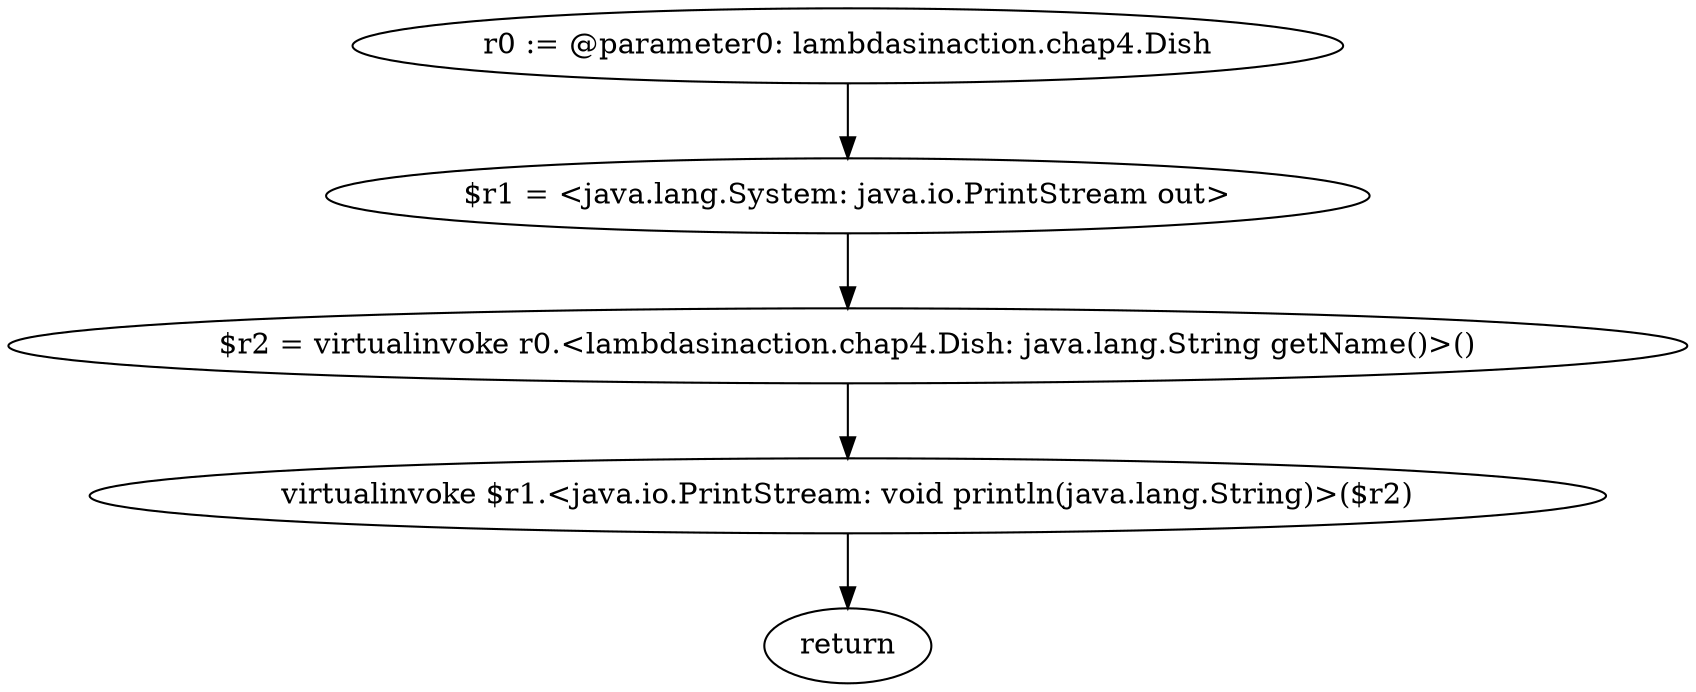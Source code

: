 digraph "unitGraph" {
    "r0 := @parameter0: lambdasinaction.chap4.Dish"
    "$r1 = <java.lang.System: java.io.PrintStream out>"
    "$r2 = virtualinvoke r0.<lambdasinaction.chap4.Dish: java.lang.String getName()>()"
    "virtualinvoke $r1.<java.io.PrintStream: void println(java.lang.String)>($r2)"
    "return"
    "r0 := @parameter0: lambdasinaction.chap4.Dish"->"$r1 = <java.lang.System: java.io.PrintStream out>";
    "$r1 = <java.lang.System: java.io.PrintStream out>"->"$r2 = virtualinvoke r0.<lambdasinaction.chap4.Dish: java.lang.String getName()>()";
    "$r2 = virtualinvoke r0.<lambdasinaction.chap4.Dish: java.lang.String getName()>()"->"virtualinvoke $r1.<java.io.PrintStream: void println(java.lang.String)>($r2)";
    "virtualinvoke $r1.<java.io.PrintStream: void println(java.lang.String)>($r2)"->"return";
}
